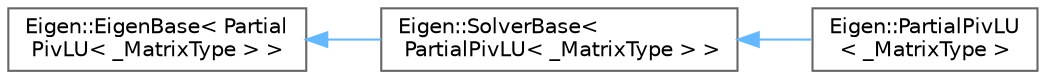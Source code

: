 digraph "类继承关系图"
{
 // LATEX_PDF_SIZE
  bgcolor="transparent";
  edge [fontname=Helvetica,fontsize=10,labelfontname=Helvetica,labelfontsize=10];
  node [fontname=Helvetica,fontsize=10,shape=box,height=0.2,width=0.4];
  rankdir="LR";
  Node0 [id="Node000000",label="Eigen::EigenBase\< Partial\lPivLU\< _MatrixType \> \>",height=0.2,width=0.4,color="grey40", fillcolor="white", style="filled",URL="$struct_eigen_1_1_eigen_base.html",tooltip=" "];
  Node0 -> Node1 [id="edge3869_Node000000_Node000001",dir="back",color="steelblue1",style="solid",tooltip=" "];
  Node1 [id="Node000001",label="Eigen::SolverBase\<\l PartialPivLU\< _MatrixType \> \>",height=0.2,width=0.4,color="grey40", fillcolor="white", style="filled",URL="$class_eigen_1_1_solver_base.html",tooltip=" "];
  Node1 -> Node2 [id="edge3870_Node000001_Node000002",dir="back",color="steelblue1",style="solid",tooltip=" "];
  Node2 [id="Node000002",label="Eigen::PartialPivLU\l\< _MatrixType \>",height=0.2,width=0.4,color="grey40", fillcolor="white", style="filled",URL="$class_eigen_1_1_partial_piv_l_u.html",tooltip="LU decomposition of a matrix with partial pivoting, and related features"];
}
